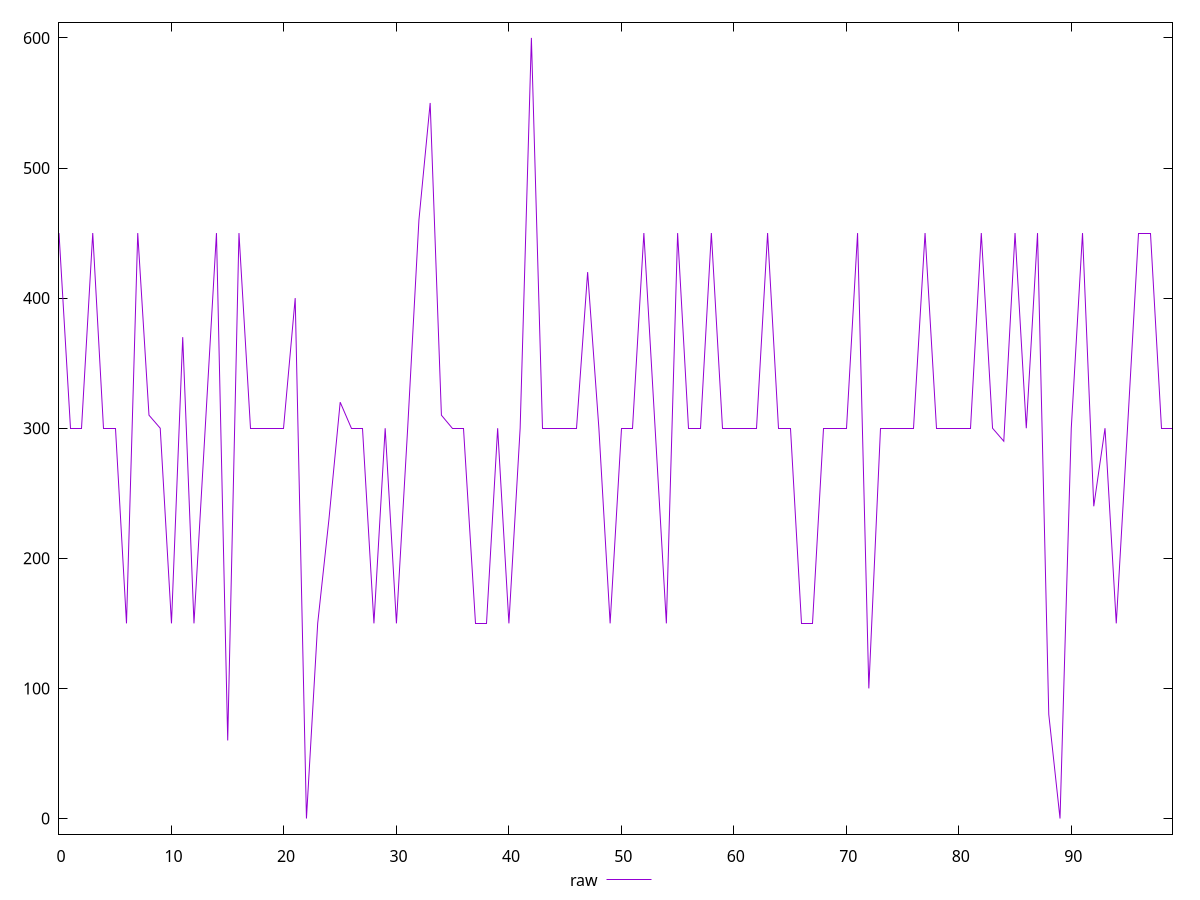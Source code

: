 reset

$raw <<EOF
0 450
1 300
2 300
3 450
4 300
5 300
6 150
7 450
8 310
9 300
10 150
11 370
12 150
13 300
14 450
15 60
16 450
17 300
18 300
19 300
20 300
21 400
22 0
23 150
24 230
25 320
26 300
27 300
28 150
29 300
30 150
31 300
32 460
33 550
34 310
35 300
36 300
37 150
38 150
39 300
40 150
41 300
42 600
43 300
44 300
45 300
46 300
47 420
48 300
49 150
50 300
51 300
52 450
53 300
54 150
55 450
56 300
57 300
58 450
59 300
60 300
61 300
62 300
63 450
64 300
65 300
66 150
67 150
68 300
69 300
70 300
71 450
72 100
73 300
74 300
75 300
76 300
77 450
78 300
79 300
80 300
81 300
82 450
83 300
84 290
85 450
86 300
87 450
88 80
89 0
90 300
91 450
92 240
93 300
94 150
95 300
96 450
97 450
98 300
99 300
EOF

set key outside below
set xrange [0:99]
set yrange [-12:612]
set trange [-12:612]
set terminal svg size 640, 500 enhanced background rgb 'white'
set output "report_00015_2021-02-09T16-11-33.973Z/unused-css-rules/samples/pages+cached+noadtech+nomedia/raw/values.svg"

plot $raw title "raw" with line

reset
